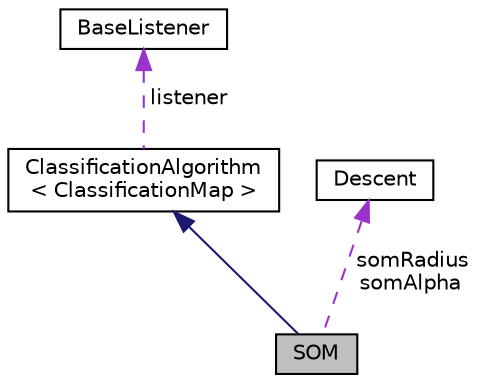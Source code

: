 digraph "SOM"
{
  edge [fontname="Helvetica",fontsize="10",labelfontname="Helvetica",labelfontsize="10"];
  node [fontname="Helvetica",fontsize="10",shape=record];
  Node3 [label="SOM",height=0.2,width=0.4,color="black", fillcolor="grey75", style="filled", fontcolor="black"];
  Node4 -> Node3 [dir="back",color="midnightblue",fontsize="10",style="solid",fontname="Helvetica"];
  Node4 [label="ClassificationAlgorithm\l\< ClassificationMap \>",height=0.2,width=0.4,color="black", fillcolor="white", style="filled",URL="$classClassificationAlgorithm.html"];
  Node5 -> Node4 [dir="back",color="darkorchid3",fontsize="10",style="dashed",label=" listener" ,fontname="Helvetica"];
  Node5 [label="BaseListener",height=0.2,width=0.4,color="black", fillcolor="white", style="filled",URL="$classBaseListener.html"];
  Node6 -> Node3 [dir="back",color="darkorchid3",fontsize="10",style="dashed",label=" somRadius\nsomAlpha" ,fontname="Helvetica"];
  Node6 [label="Descent",height=0.2,width=0.4,color="black", fillcolor="white", style="filled",URL="$classDescent.html"];
}
